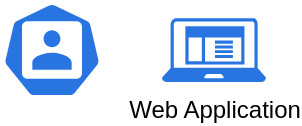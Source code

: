 <mxfile version="21.0.7" type="github"><diagram name="Page-1" id="TsWDDXw1QwmXffbHF0jR"><mxGraphModel dx="780" dy="416" grid="1" gridSize="10" guides="1" tooltips="1" connect="1" arrows="1" fold="1" page="1" pageScale="1" pageWidth="850" pageHeight="1100" math="0" shadow="0"><root><mxCell id="0"/><mxCell id="1" parent="0"/><mxCell id="vnYX8x2UFVEMhmKHU0my-1" value="" style="sketch=0;html=1;dashed=0;whitespace=wrap;fillColor=#2875E2;strokeColor=#ffffff;points=[[0.005,0.63,0],[0.1,0.2,0],[0.9,0.2,0],[0.5,0,0],[0.995,0.63,0],[0.72,0.99,0],[0.5,1,0],[0.28,0.99,0]];verticalLabelPosition=bottom;align=center;verticalAlign=top;shape=mxgraph.kubernetes.icon;prIcon=user" vertex="1" parent="1"><mxGeometry x="20" y="526" width="50" height="48" as="geometry"/></mxCell><mxCell id="vnYX8x2UFVEMhmKHU0my-2" value="Web Application" style="sketch=0;aspect=fixed;pointerEvents=1;shadow=0;dashed=0;html=1;strokeColor=none;labelPosition=center;verticalLabelPosition=bottom;verticalAlign=top;align=center;fillColor=#2875E2;shape=mxgraph.mscae.enterprise.client_application" vertex="1" parent="1"><mxGeometry x="100" y="534" width="52" height="32" as="geometry"/></mxCell></root></mxGraphModel></diagram></mxfile>